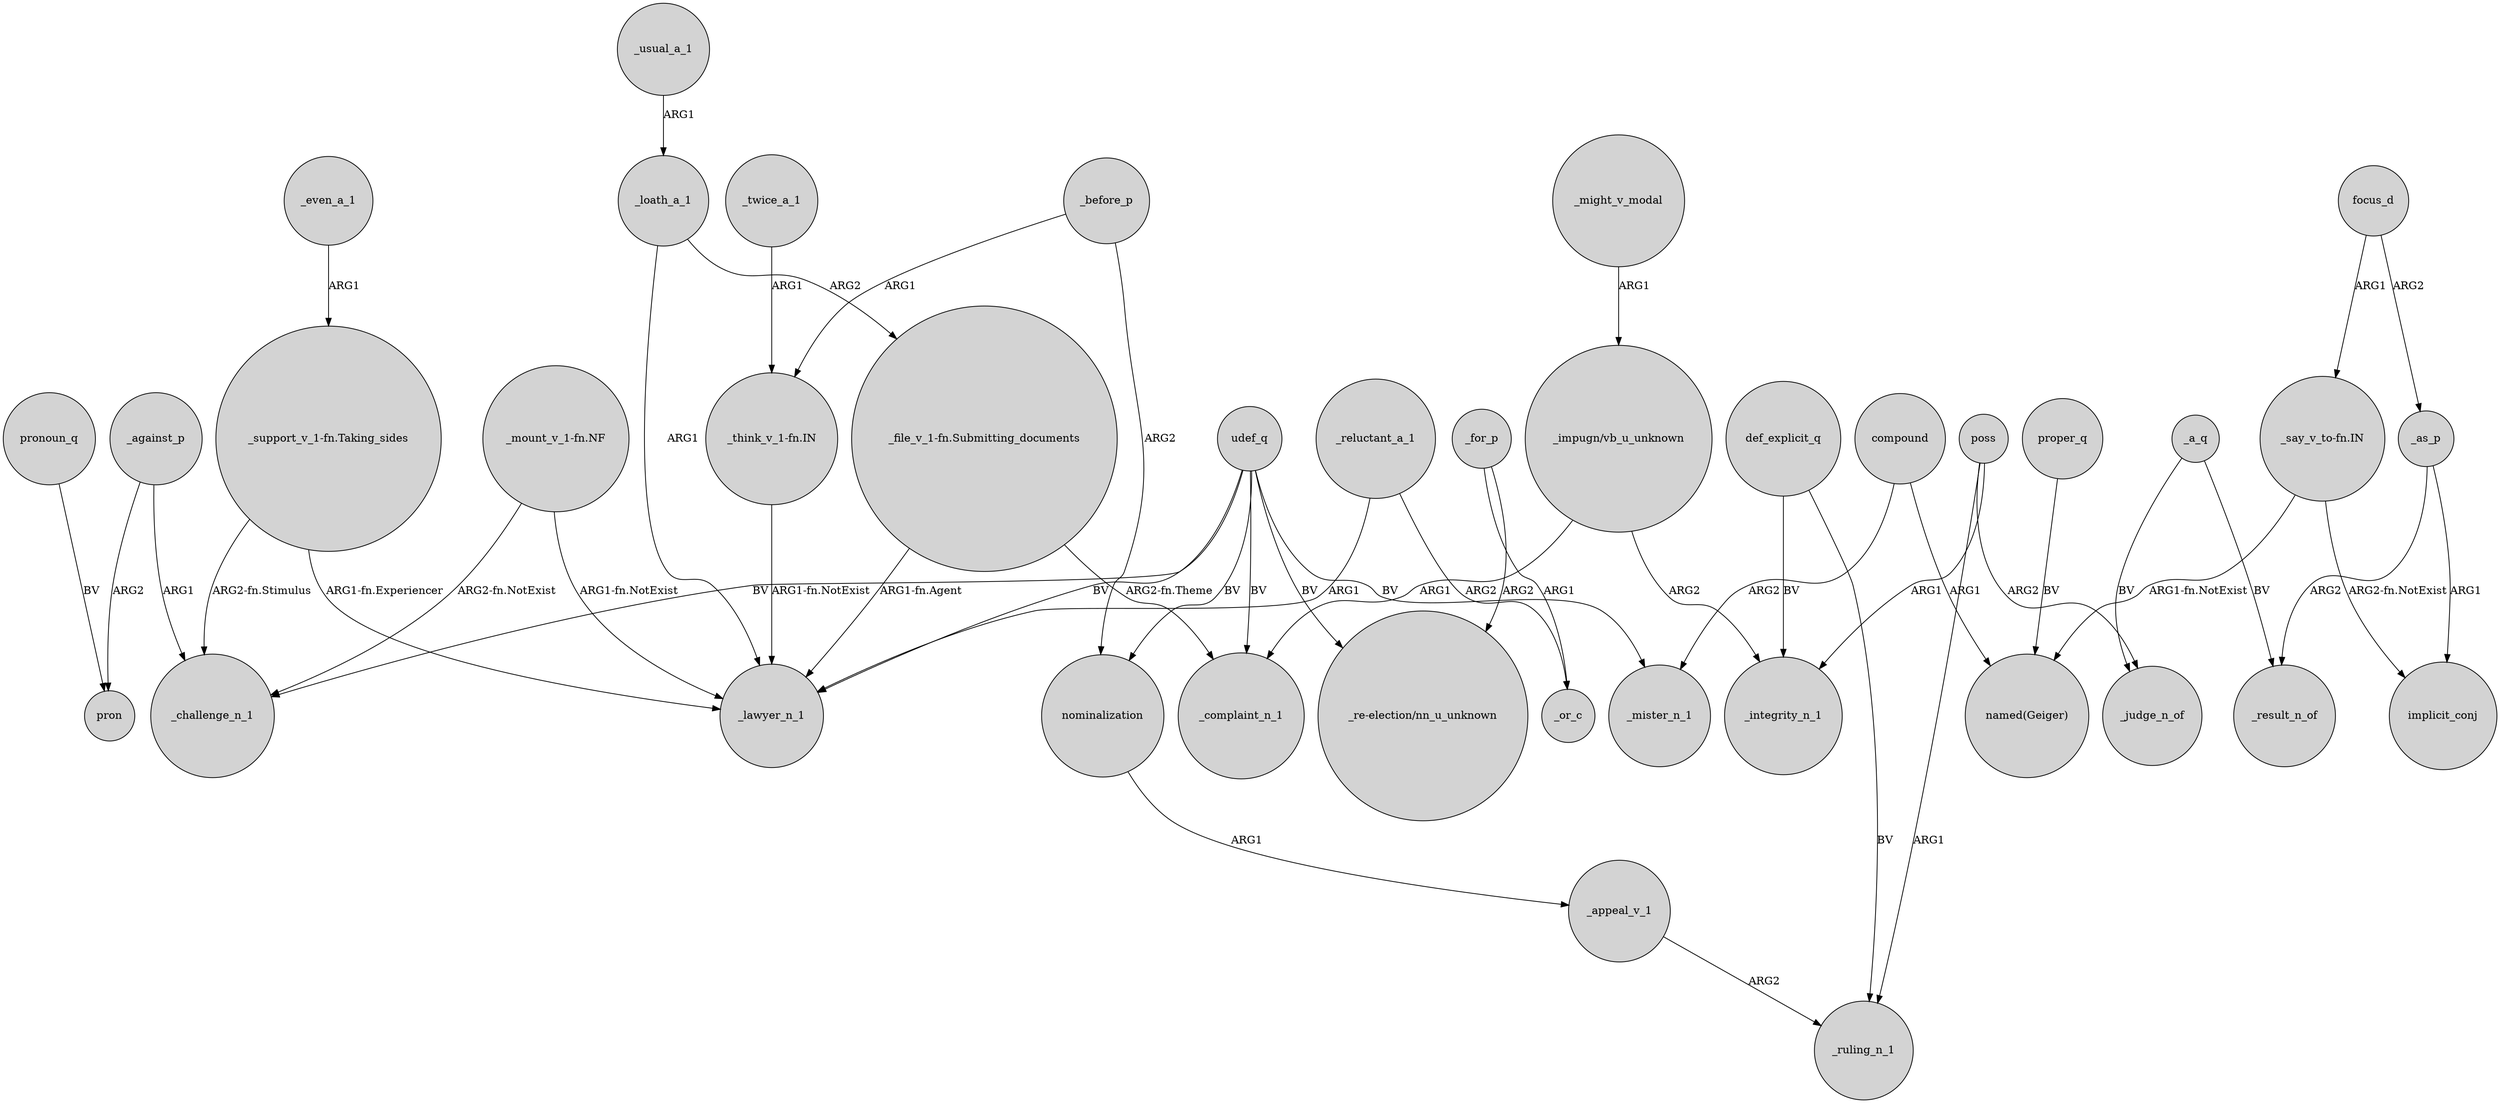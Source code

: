 digraph {
	node [shape=circle style=filled]
	udef_q -> _complaint_n_1 [label=BV]
	compound -> "named(Geiger)" [label=ARG1]
	_even_a_1 -> "_support_v_1-fn.Taking_sides" [label=ARG1]
	"_say_v_to-fn.IN" -> implicit_conj [label="ARG2-fn.NotExist"]
	_against_p -> _challenge_n_1 [label=ARG1]
	nominalization -> _appeal_v_1 [label=ARG1]
	poss -> _ruling_n_1 [label=ARG1]
	_against_p -> pron [label=ARG2]
	compound -> _mister_n_1 [label=ARG2]
	"_mount_v_1-fn.NF" -> _challenge_n_1 [label="ARG2-fn.NotExist"]
	"_impugn/vb_u_unknown" -> _complaint_n_1 [label=ARG1]
	def_explicit_q -> _integrity_n_1 [label=BV]
	focus_d -> _as_p [label=ARG2]
	udef_q -> _mister_n_1 [label=BV]
	"_file_v_1-fn.Submitting_documents" -> _complaint_n_1 [label="ARG2-fn.Theme"]
	_a_q -> _result_n_of [label=BV]
	_reluctant_a_1 -> _or_c [label=ARG2]
	_before_p -> nominalization [label=ARG2]
	_loath_a_1 -> _lawyer_n_1 [label=ARG1]
	"_support_v_1-fn.Taking_sides" -> _challenge_n_1 [label="ARG2-fn.Stimulus"]
	_before_p -> "_think_v_1-fn.IN" [label=ARG1]
	_as_p -> implicit_conj [label=ARG1]
	_a_q -> _judge_n_of [label=BV]
	_appeal_v_1 -> _ruling_n_1 [label=ARG2]
	pronoun_q -> pron [label=BV]
	_as_p -> _result_n_of [label=ARG2]
	_loath_a_1 -> "_file_v_1-fn.Submitting_documents" [label=ARG2]
	_twice_a_1 -> "_think_v_1-fn.IN" [label=ARG1]
	_for_p -> _or_c [label=ARG1]
	_usual_a_1 -> _loath_a_1 [label=ARG1]
	def_explicit_q -> _ruling_n_1 [label=BV]
	udef_q -> _lawyer_n_1 [label=BV]
	poss -> _integrity_n_1 [label=ARG1]
	udef_q -> _challenge_n_1 [label=BV]
	"_file_v_1-fn.Submitting_documents" -> _lawyer_n_1 [label="ARG1-fn.Agent"]
	udef_q -> nominalization [label=BV]
	_might_v_modal -> "_impugn/vb_u_unknown" [label=ARG1]
	_reluctant_a_1 -> _lawyer_n_1 [label=ARG1]
	"_mount_v_1-fn.NF" -> _lawyer_n_1 [label="ARG1-fn.NotExist"]
	_for_p -> "_re-election/nn_u_unknown" [label=ARG2]
	poss -> _judge_n_of [label=ARG2]
	proper_q -> "named(Geiger)" [label=BV]
	"_think_v_1-fn.IN" -> _lawyer_n_1 [label="ARG1-fn.NotExist"]
	"_support_v_1-fn.Taking_sides" -> _lawyer_n_1 [label="ARG1-fn.Experiencer"]
	udef_q -> "_re-election/nn_u_unknown" [label=BV]
	"_impugn/vb_u_unknown" -> _integrity_n_1 [label=ARG2]
	focus_d -> "_say_v_to-fn.IN" [label=ARG1]
	"_say_v_to-fn.IN" -> "named(Geiger)" [label="ARG1-fn.NotExist"]
}
